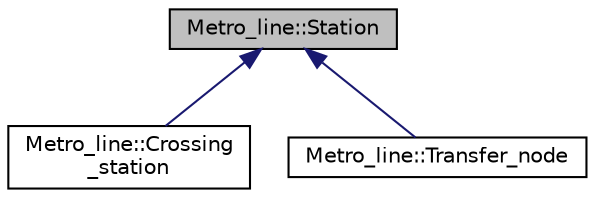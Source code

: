 digraph "Metro_line::Station"
{
 // LATEX_PDF_SIZE
  edge [fontname="Helvetica",fontsize="10",labelfontname="Helvetica",labelfontsize="10"];
  node [fontname="Helvetica",fontsize="10",shape=record];
  Node1 [label="Metro_line::Station",height=0.2,width=0.4,color="black", fillcolor="grey75", style="filled", fontcolor="black",tooltip=" "];
  Node1 -> Node2 [dir="back",color="midnightblue",fontsize="10",style="solid",fontname="Helvetica"];
  Node2 [label="Metro_line::Crossing\l_station",height=0.2,width=0.4,color="black", fillcolor="white", style="filled",URL="$class_metro__line_1_1_crossing__station.html",tooltip=" "];
  Node1 -> Node3 [dir="back",color="midnightblue",fontsize="10",style="solid",fontname="Helvetica"];
  Node3 [label="Metro_line::Transfer_node",height=0.2,width=0.4,color="black", fillcolor="white", style="filled",URL="$class_metro__line_1_1_transfer__node.html",tooltip=" "];
}
